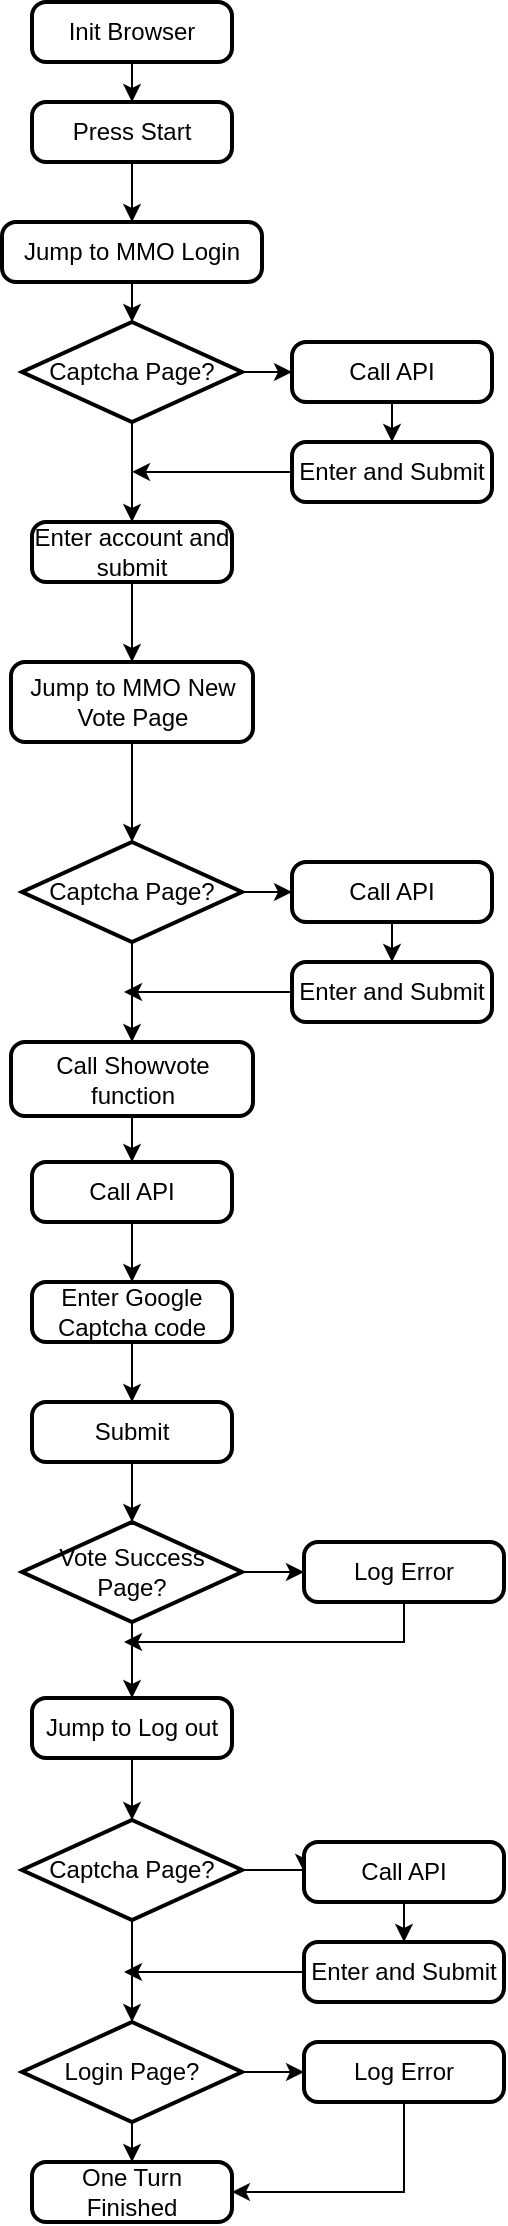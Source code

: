 <mxfile version="20.6.0" type="github">
  <diagram id="C5RBs43oDa-KdzZeNtuy" name="Page-1">
    <mxGraphModel dx="981" dy="2831" grid="1" gridSize="10" guides="1" tooltips="1" connect="1" arrows="1" fold="1" page="1" pageScale="1" pageWidth="827" pageHeight="1169" math="0" shadow="0">
      <root>
        <mxCell id="WIyWlLk6GJQsqaUBKTNV-0" />
        <mxCell id="WIyWlLk6GJQsqaUBKTNV-1" parent="WIyWlLk6GJQsqaUBKTNV-0" />
        <mxCell id="YACIBhElaQEuO_AgYYL1-11" value="" style="edgeStyle=orthogonalEdgeStyle;rounded=0;orthogonalLoop=1;jettySize=auto;html=1;" parent="WIyWlLk6GJQsqaUBKTNV-1" source="YACIBhElaQEuO_AgYYL1-0" target="YACIBhElaQEuO_AgYYL1-2" edge="1">
          <mxGeometry relative="1" as="geometry" />
        </mxCell>
        <mxCell id="YACIBhElaQEuO_AgYYL1-0" value="Init&amp;nbsp;Browser" style="rounded=1;whiteSpace=wrap;html=1;absoluteArcSize=1;arcSize=14;strokeWidth=2;" parent="WIyWlLk6GJQsqaUBKTNV-1" vertex="1">
          <mxGeometry x="184" y="-2300" width="100" height="30" as="geometry" />
        </mxCell>
        <mxCell id="YACIBhElaQEuO_AgYYL1-15" style="edgeStyle=orthogonalEdgeStyle;rounded=0;orthogonalLoop=1;jettySize=auto;html=1;exitX=0.5;exitY=1;exitDx=0;exitDy=0;entryX=0.5;entryY=0;entryDx=0;entryDy=0;entryPerimeter=0;" parent="WIyWlLk6GJQsqaUBKTNV-1" source="YACIBhElaQEuO_AgYYL1-1" target="YACIBhElaQEuO_AgYYL1-4" edge="1">
          <mxGeometry relative="1" as="geometry" />
        </mxCell>
        <mxCell id="YACIBhElaQEuO_AgYYL1-1" value="Jump&amp;nbsp;to&amp;nbsp;MMO&amp;nbsp;Login" style="rounded=1;whiteSpace=wrap;html=1;absoluteArcSize=1;arcSize=14;strokeWidth=2;" parent="WIyWlLk6GJQsqaUBKTNV-1" vertex="1">
          <mxGeometry x="169" y="-2190" width="130" height="30" as="geometry" />
        </mxCell>
        <mxCell id="YACIBhElaQEuO_AgYYL1-14" style="edgeStyle=orthogonalEdgeStyle;rounded=0;orthogonalLoop=1;jettySize=auto;html=1;exitX=0.5;exitY=1;exitDx=0;exitDy=0;entryX=0.5;entryY=0;entryDx=0;entryDy=0;" parent="WIyWlLk6GJQsqaUBKTNV-1" source="YACIBhElaQEuO_AgYYL1-2" target="YACIBhElaQEuO_AgYYL1-1" edge="1">
          <mxGeometry relative="1" as="geometry" />
        </mxCell>
        <mxCell id="YACIBhElaQEuO_AgYYL1-2" value="Press&amp;nbsp;Start" style="rounded=1;whiteSpace=wrap;html=1;absoluteArcSize=1;arcSize=14;strokeWidth=2;" parent="WIyWlLk6GJQsqaUBKTNV-1" vertex="1">
          <mxGeometry x="184" y="-2250" width="100" height="30" as="geometry" />
        </mxCell>
        <mxCell id="YACIBhElaQEuO_AgYYL1-8" style="edgeStyle=orthogonalEdgeStyle;rounded=0;orthogonalLoop=1;jettySize=auto;html=1;exitX=1;exitY=0.5;exitDx=0;exitDy=0;exitPerimeter=0;" parent="WIyWlLk6GJQsqaUBKTNV-1" source="YACIBhElaQEuO_AgYYL1-4" target="YACIBhElaQEuO_AgYYL1-5" edge="1">
          <mxGeometry relative="1" as="geometry" />
        </mxCell>
        <mxCell id="YACIBhElaQEuO_AgYYL1-9" value="" style="edgeStyle=orthogonalEdgeStyle;rounded=0;orthogonalLoop=1;jettySize=auto;html=1;" parent="WIyWlLk6GJQsqaUBKTNV-1" source="YACIBhElaQEuO_AgYYL1-4" target="YACIBhElaQEuO_AgYYL1-7" edge="1">
          <mxGeometry relative="1" as="geometry" />
        </mxCell>
        <mxCell id="YACIBhElaQEuO_AgYYL1-4" value="Captcha&amp;nbsp;Page?" style="strokeWidth=2;html=1;shape=mxgraph.flowchart.decision;whiteSpace=wrap;" parent="WIyWlLk6GJQsqaUBKTNV-1" vertex="1">
          <mxGeometry x="179" y="-2140" width="110" height="50" as="geometry" />
        </mxCell>
        <mxCell id="YACIBhElaQEuO_AgYYL1-10" value="" style="edgeStyle=orthogonalEdgeStyle;rounded=0;orthogonalLoop=1;jettySize=auto;html=1;" parent="WIyWlLk6GJQsqaUBKTNV-1" source="YACIBhElaQEuO_AgYYL1-5" target="YACIBhElaQEuO_AgYYL1-6" edge="1">
          <mxGeometry relative="1" as="geometry" />
        </mxCell>
        <mxCell id="YACIBhElaQEuO_AgYYL1-5" value="Call API" style="rounded=1;whiteSpace=wrap;html=1;absoluteArcSize=1;arcSize=14;strokeWidth=2;" parent="WIyWlLk6GJQsqaUBKTNV-1" vertex="1">
          <mxGeometry x="314" y="-2130" width="100" height="30" as="geometry" />
        </mxCell>
        <mxCell id="YACIBhElaQEuO_AgYYL1-16" style="edgeStyle=orthogonalEdgeStyle;rounded=0;orthogonalLoop=1;jettySize=auto;html=1;exitX=0;exitY=0.5;exitDx=0;exitDy=0;" parent="WIyWlLk6GJQsqaUBKTNV-1" source="YACIBhElaQEuO_AgYYL1-6" edge="1">
          <mxGeometry relative="1" as="geometry">
            <mxPoint x="234" y="-2065.069" as="targetPoint" />
          </mxGeometry>
        </mxCell>
        <mxCell id="YACIBhElaQEuO_AgYYL1-6" value="Enter and Submit" style="rounded=1;whiteSpace=wrap;html=1;absoluteArcSize=1;arcSize=14;strokeWidth=2;" parent="WIyWlLk6GJQsqaUBKTNV-1" vertex="1">
          <mxGeometry x="314" y="-2080" width="100" height="30" as="geometry" />
        </mxCell>
        <mxCell id="kg2VcP-rL61T63yrzpJs-7" style="edgeStyle=orthogonalEdgeStyle;rounded=0;orthogonalLoop=1;jettySize=auto;html=1;exitX=0.5;exitY=1;exitDx=0;exitDy=0;" edge="1" parent="WIyWlLk6GJQsqaUBKTNV-1" source="YACIBhElaQEuO_AgYYL1-7" target="kg2VcP-rL61T63yrzpJs-0">
          <mxGeometry relative="1" as="geometry" />
        </mxCell>
        <mxCell id="YACIBhElaQEuO_AgYYL1-7" value="Enter account and submit" style="rounded=1;whiteSpace=wrap;html=1;absoluteArcSize=1;arcSize=14;strokeWidth=2;" parent="WIyWlLk6GJQsqaUBKTNV-1" vertex="1">
          <mxGeometry x="184" y="-2040" width="100" height="30" as="geometry" />
        </mxCell>
        <mxCell id="kg2VcP-rL61T63yrzpJs-8" style="edgeStyle=orthogonalEdgeStyle;rounded=0;orthogonalLoop=1;jettySize=auto;html=1;exitX=0.5;exitY=1;exitDx=0;exitDy=0;" edge="1" parent="WIyWlLk6GJQsqaUBKTNV-1" source="kg2VcP-rL61T63yrzpJs-0" target="kg2VcP-rL61T63yrzpJs-1">
          <mxGeometry relative="1" as="geometry" />
        </mxCell>
        <mxCell id="kg2VcP-rL61T63yrzpJs-0" value="Jump&amp;nbsp;to&amp;nbsp;MMO&amp;nbsp;New Vote Page" style="rounded=1;whiteSpace=wrap;html=1;absoluteArcSize=1;arcSize=14;strokeWidth=2;" vertex="1" parent="WIyWlLk6GJQsqaUBKTNV-1">
          <mxGeometry x="173.5" y="-1970" width="121" height="40" as="geometry" />
        </mxCell>
        <mxCell id="kg2VcP-rL61T63yrzpJs-6" style="edgeStyle=orthogonalEdgeStyle;rounded=0;orthogonalLoop=1;jettySize=auto;html=1;exitX=1;exitY=0.5;exitDx=0;exitDy=0;exitPerimeter=0;entryX=0;entryY=0.5;entryDx=0;entryDy=0;" edge="1" parent="WIyWlLk6GJQsqaUBKTNV-1" source="kg2VcP-rL61T63yrzpJs-1" target="kg2VcP-rL61T63yrzpJs-3">
          <mxGeometry relative="1" as="geometry" />
        </mxCell>
        <mxCell id="kg2VcP-rL61T63yrzpJs-11" style="edgeStyle=orthogonalEdgeStyle;rounded=0;orthogonalLoop=1;jettySize=auto;html=1;entryX=0.5;entryY=0;entryDx=0;entryDy=0;" edge="1" parent="WIyWlLk6GJQsqaUBKTNV-1" source="kg2VcP-rL61T63yrzpJs-1" target="kg2VcP-rL61T63yrzpJs-9">
          <mxGeometry relative="1" as="geometry" />
        </mxCell>
        <mxCell id="kg2VcP-rL61T63yrzpJs-1" value="Captcha&amp;nbsp;Page?" style="strokeWidth=2;html=1;shape=mxgraph.flowchart.decision;whiteSpace=wrap;" vertex="1" parent="WIyWlLk6GJQsqaUBKTNV-1">
          <mxGeometry x="179" y="-1880" width="110" height="50" as="geometry" />
        </mxCell>
        <mxCell id="kg2VcP-rL61T63yrzpJs-2" value="" style="edgeStyle=orthogonalEdgeStyle;rounded=0;orthogonalLoop=1;jettySize=auto;html=1;" edge="1" parent="WIyWlLk6GJQsqaUBKTNV-1" source="kg2VcP-rL61T63yrzpJs-3" target="kg2VcP-rL61T63yrzpJs-4">
          <mxGeometry relative="1" as="geometry" />
        </mxCell>
        <mxCell id="kg2VcP-rL61T63yrzpJs-3" value="Call API" style="rounded=1;whiteSpace=wrap;html=1;absoluteArcSize=1;arcSize=14;strokeWidth=2;" vertex="1" parent="WIyWlLk6GJQsqaUBKTNV-1">
          <mxGeometry x="314" y="-1870" width="100" height="30" as="geometry" />
        </mxCell>
        <mxCell id="kg2VcP-rL61T63yrzpJs-12" style="edgeStyle=orthogonalEdgeStyle;rounded=0;orthogonalLoop=1;jettySize=auto;html=1;exitX=0;exitY=0.5;exitDx=0;exitDy=0;" edge="1" parent="WIyWlLk6GJQsqaUBKTNV-1" source="kg2VcP-rL61T63yrzpJs-4">
          <mxGeometry relative="1" as="geometry">
            <mxPoint x="230" y="-1805" as="targetPoint" />
          </mxGeometry>
        </mxCell>
        <mxCell id="kg2VcP-rL61T63yrzpJs-4" value="Enter and Submit" style="rounded=1;whiteSpace=wrap;html=1;absoluteArcSize=1;arcSize=14;strokeWidth=2;" vertex="1" parent="WIyWlLk6GJQsqaUBKTNV-1">
          <mxGeometry x="314" y="-1820" width="100" height="30" as="geometry" />
        </mxCell>
        <mxCell id="kg2VcP-rL61T63yrzpJs-38" style="edgeStyle=orthogonalEdgeStyle;rounded=0;orthogonalLoop=1;jettySize=auto;html=1;exitX=0.5;exitY=1;exitDx=0;exitDy=0;entryX=0.5;entryY=0;entryDx=0;entryDy=0;" edge="1" parent="WIyWlLk6GJQsqaUBKTNV-1" source="kg2VcP-rL61T63yrzpJs-9" target="kg2VcP-rL61T63yrzpJs-13">
          <mxGeometry relative="1" as="geometry" />
        </mxCell>
        <mxCell id="kg2VcP-rL61T63yrzpJs-9" value="Call Showvote function" style="rounded=1;whiteSpace=wrap;html=1;absoluteArcSize=1;arcSize=14;strokeWidth=2;" vertex="1" parent="WIyWlLk6GJQsqaUBKTNV-1">
          <mxGeometry x="173.5" y="-1780" width="121" height="37" as="geometry" />
        </mxCell>
        <mxCell id="kg2VcP-rL61T63yrzpJs-39" style="edgeStyle=orthogonalEdgeStyle;rounded=0;orthogonalLoop=1;jettySize=auto;html=1;exitX=0.5;exitY=1;exitDx=0;exitDy=0;entryX=0.5;entryY=0;entryDx=0;entryDy=0;" edge="1" parent="WIyWlLk6GJQsqaUBKTNV-1" source="kg2VcP-rL61T63yrzpJs-13" target="kg2VcP-rL61T63yrzpJs-14">
          <mxGeometry relative="1" as="geometry" />
        </mxCell>
        <mxCell id="kg2VcP-rL61T63yrzpJs-13" value="Call API" style="rounded=1;whiteSpace=wrap;html=1;absoluteArcSize=1;arcSize=14;strokeWidth=2;" vertex="1" parent="WIyWlLk6GJQsqaUBKTNV-1">
          <mxGeometry x="184" y="-1720" width="100" height="30" as="geometry" />
        </mxCell>
        <mxCell id="kg2VcP-rL61T63yrzpJs-40" style="edgeStyle=orthogonalEdgeStyle;rounded=0;orthogonalLoop=1;jettySize=auto;html=1;exitX=0.5;exitY=1;exitDx=0;exitDy=0;entryX=0.5;entryY=0;entryDx=0;entryDy=0;" edge="1" parent="WIyWlLk6GJQsqaUBKTNV-1" source="kg2VcP-rL61T63yrzpJs-14" target="kg2VcP-rL61T63yrzpJs-15">
          <mxGeometry relative="1" as="geometry" />
        </mxCell>
        <mxCell id="kg2VcP-rL61T63yrzpJs-14" value="Enter Google Captcha code" style="rounded=1;whiteSpace=wrap;html=1;absoluteArcSize=1;arcSize=14;strokeWidth=2;" vertex="1" parent="WIyWlLk6GJQsqaUBKTNV-1">
          <mxGeometry x="184" y="-1660" width="100" height="30" as="geometry" />
        </mxCell>
        <mxCell id="kg2VcP-rL61T63yrzpJs-41" style="edgeStyle=orthogonalEdgeStyle;rounded=0;orthogonalLoop=1;jettySize=auto;html=1;exitX=0.5;exitY=1;exitDx=0;exitDy=0;entryX=0.5;entryY=0;entryDx=0;entryDy=0;entryPerimeter=0;" edge="1" parent="WIyWlLk6GJQsqaUBKTNV-1" source="kg2VcP-rL61T63yrzpJs-15" target="kg2VcP-rL61T63yrzpJs-16">
          <mxGeometry relative="1" as="geometry" />
        </mxCell>
        <mxCell id="kg2VcP-rL61T63yrzpJs-15" value="Submit" style="rounded=1;whiteSpace=wrap;html=1;absoluteArcSize=1;arcSize=14;strokeWidth=2;" vertex="1" parent="WIyWlLk6GJQsqaUBKTNV-1">
          <mxGeometry x="184" y="-1600" width="100" height="30" as="geometry" />
        </mxCell>
        <mxCell id="kg2VcP-rL61T63yrzpJs-25" style="edgeStyle=orthogonalEdgeStyle;rounded=0;orthogonalLoop=1;jettySize=auto;html=1;exitX=0.5;exitY=1;exitDx=0;exitDy=0;exitPerimeter=0;entryX=0.5;entryY=0;entryDx=0;entryDy=0;" edge="1" parent="WIyWlLk6GJQsqaUBKTNV-1" source="kg2VcP-rL61T63yrzpJs-16" target="kg2VcP-rL61T63yrzpJs-18">
          <mxGeometry relative="1" as="geometry" />
        </mxCell>
        <mxCell id="kg2VcP-rL61T63yrzpJs-28" style="edgeStyle=orthogonalEdgeStyle;rounded=0;orthogonalLoop=1;jettySize=auto;html=1;exitX=1;exitY=0.5;exitDx=0;exitDy=0;exitPerimeter=0;entryX=0;entryY=0.5;entryDx=0;entryDy=0;" edge="1" parent="WIyWlLk6GJQsqaUBKTNV-1" source="kg2VcP-rL61T63yrzpJs-16" target="kg2VcP-rL61T63yrzpJs-17">
          <mxGeometry relative="1" as="geometry" />
        </mxCell>
        <mxCell id="kg2VcP-rL61T63yrzpJs-16" value="Vote Success Page?" style="strokeWidth=2;html=1;shape=mxgraph.flowchart.decision;whiteSpace=wrap;" vertex="1" parent="WIyWlLk6GJQsqaUBKTNV-1">
          <mxGeometry x="179" y="-1540" width="110" height="50" as="geometry" />
        </mxCell>
        <mxCell id="kg2VcP-rL61T63yrzpJs-45" style="rounded=0;orthogonalLoop=1;jettySize=auto;html=1;exitX=0.5;exitY=1;exitDx=0;exitDy=0;edgeStyle=elbowEdgeStyle;" edge="1" parent="WIyWlLk6GJQsqaUBKTNV-1" source="kg2VcP-rL61T63yrzpJs-17">
          <mxGeometry relative="1" as="geometry">
            <mxPoint x="230" y="-1480" as="targetPoint" />
            <Array as="points">
              <mxPoint x="370" y="-1490" />
            </Array>
          </mxGeometry>
        </mxCell>
        <mxCell id="kg2VcP-rL61T63yrzpJs-17" value="Log Error" style="rounded=1;whiteSpace=wrap;html=1;absoluteArcSize=1;arcSize=14;strokeWidth=2;" vertex="1" parent="WIyWlLk6GJQsqaUBKTNV-1">
          <mxGeometry x="320" y="-1530" width="100" height="30" as="geometry" />
        </mxCell>
        <mxCell id="kg2VcP-rL61T63yrzpJs-27" style="edgeStyle=orthogonalEdgeStyle;rounded=0;orthogonalLoop=1;jettySize=auto;html=1;exitX=0.5;exitY=1;exitDx=0;exitDy=0;entryX=0.5;entryY=0;entryDx=0;entryDy=0;entryPerimeter=0;" edge="1" parent="WIyWlLk6GJQsqaUBKTNV-1" source="kg2VcP-rL61T63yrzpJs-18" target="kg2VcP-rL61T63yrzpJs-20">
          <mxGeometry relative="1" as="geometry" />
        </mxCell>
        <mxCell id="kg2VcP-rL61T63yrzpJs-18" value="Jump to Log out" style="rounded=1;whiteSpace=wrap;html=1;absoluteArcSize=1;arcSize=14;strokeWidth=2;" vertex="1" parent="WIyWlLk6GJQsqaUBKTNV-1">
          <mxGeometry x="184" y="-1452" width="100" height="30" as="geometry" />
        </mxCell>
        <mxCell id="kg2VcP-rL61T63yrzpJs-19" style="edgeStyle=orthogonalEdgeStyle;rounded=0;orthogonalLoop=1;jettySize=auto;html=1;exitX=1;exitY=0.5;exitDx=0;exitDy=0;exitPerimeter=0;entryX=0;entryY=0.5;entryDx=0;entryDy=0;" edge="1" parent="WIyWlLk6GJQsqaUBKTNV-1" source="kg2VcP-rL61T63yrzpJs-20" target="kg2VcP-rL61T63yrzpJs-22">
          <mxGeometry relative="1" as="geometry" />
        </mxCell>
        <mxCell id="kg2VcP-rL61T63yrzpJs-34" style="edgeStyle=orthogonalEdgeStyle;rounded=0;orthogonalLoop=1;jettySize=auto;html=1;exitX=0.5;exitY=1;exitDx=0;exitDy=0;exitPerimeter=0;entryX=0.5;entryY=0;entryDx=0;entryDy=0;entryPerimeter=0;" edge="1" parent="WIyWlLk6GJQsqaUBKTNV-1" source="kg2VcP-rL61T63yrzpJs-20" target="kg2VcP-rL61T63yrzpJs-30">
          <mxGeometry relative="1" as="geometry" />
        </mxCell>
        <mxCell id="kg2VcP-rL61T63yrzpJs-20" value="Captcha&amp;nbsp;Page?" style="strokeWidth=2;html=1;shape=mxgraph.flowchart.decision;whiteSpace=wrap;" vertex="1" parent="WIyWlLk6GJQsqaUBKTNV-1">
          <mxGeometry x="179" y="-1391" width="110" height="50" as="geometry" />
        </mxCell>
        <mxCell id="kg2VcP-rL61T63yrzpJs-21" value="" style="edgeStyle=orthogonalEdgeStyle;rounded=0;orthogonalLoop=1;jettySize=auto;html=1;" edge="1" parent="WIyWlLk6GJQsqaUBKTNV-1" source="kg2VcP-rL61T63yrzpJs-22" target="kg2VcP-rL61T63yrzpJs-24">
          <mxGeometry relative="1" as="geometry" />
        </mxCell>
        <mxCell id="kg2VcP-rL61T63yrzpJs-22" value="Call API" style="rounded=1;whiteSpace=wrap;html=1;absoluteArcSize=1;arcSize=14;strokeWidth=2;" vertex="1" parent="WIyWlLk6GJQsqaUBKTNV-1">
          <mxGeometry x="320" y="-1380" width="100" height="30" as="geometry" />
        </mxCell>
        <mxCell id="kg2VcP-rL61T63yrzpJs-42" style="edgeStyle=orthogonalEdgeStyle;rounded=0;orthogonalLoop=1;jettySize=auto;html=1;exitX=0;exitY=0.5;exitDx=0;exitDy=0;" edge="1" parent="WIyWlLk6GJQsqaUBKTNV-1" source="kg2VcP-rL61T63yrzpJs-24">
          <mxGeometry relative="1" as="geometry">
            <mxPoint x="230" y="-1315" as="targetPoint" />
          </mxGeometry>
        </mxCell>
        <mxCell id="kg2VcP-rL61T63yrzpJs-24" value="Enter and Submit" style="rounded=1;whiteSpace=wrap;html=1;absoluteArcSize=1;arcSize=14;strokeWidth=2;" vertex="1" parent="WIyWlLk6GJQsqaUBKTNV-1">
          <mxGeometry x="320" y="-1330" width="100" height="30" as="geometry" />
        </mxCell>
        <mxCell id="kg2VcP-rL61T63yrzpJs-33" style="edgeStyle=orthogonalEdgeStyle;rounded=0;orthogonalLoop=1;jettySize=auto;html=1;exitX=0.5;exitY=1;exitDx=0;exitDy=0;exitPerimeter=0;entryX=0.5;entryY=0;entryDx=0;entryDy=0;" edge="1" parent="WIyWlLk6GJQsqaUBKTNV-1" source="kg2VcP-rL61T63yrzpJs-30" target="kg2VcP-rL61T63yrzpJs-31">
          <mxGeometry relative="1" as="geometry" />
        </mxCell>
        <mxCell id="kg2VcP-rL61T63yrzpJs-36" style="edgeStyle=orthogonalEdgeStyle;rounded=0;orthogonalLoop=1;jettySize=auto;html=1;exitX=1;exitY=0.5;exitDx=0;exitDy=0;exitPerimeter=0;entryX=0;entryY=0.5;entryDx=0;entryDy=0;" edge="1" parent="WIyWlLk6GJQsqaUBKTNV-1" source="kg2VcP-rL61T63yrzpJs-30" target="kg2VcP-rL61T63yrzpJs-32">
          <mxGeometry relative="1" as="geometry" />
        </mxCell>
        <mxCell id="kg2VcP-rL61T63yrzpJs-30" value="Login Page?" style="strokeWidth=2;html=1;shape=mxgraph.flowchart.decision;whiteSpace=wrap;" vertex="1" parent="WIyWlLk6GJQsqaUBKTNV-1">
          <mxGeometry x="179" y="-1290" width="110" height="50" as="geometry" />
        </mxCell>
        <mxCell id="kg2VcP-rL61T63yrzpJs-31" value="One Turn Finished" style="rounded=1;whiteSpace=wrap;html=1;absoluteArcSize=1;arcSize=14;strokeWidth=2;" vertex="1" parent="WIyWlLk6GJQsqaUBKTNV-1">
          <mxGeometry x="184" y="-1220" width="100" height="30" as="geometry" />
        </mxCell>
        <mxCell id="kg2VcP-rL61T63yrzpJs-37" style="edgeStyle=orthogonalEdgeStyle;rounded=0;orthogonalLoop=1;jettySize=auto;html=1;exitX=0.5;exitY=1;exitDx=0;exitDy=0;entryX=1;entryY=0.5;entryDx=0;entryDy=0;" edge="1" parent="WIyWlLk6GJQsqaUBKTNV-1" source="kg2VcP-rL61T63yrzpJs-32" target="kg2VcP-rL61T63yrzpJs-31">
          <mxGeometry relative="1" as="geometry" />
        </mxCell>
        <mxCell id="kg2VcP-rL61T63yrzpJs-32" value="Log Error" style="rounded=1;whiteSpace=wrap;html=1;absoluteArcSize=1;arcSize=14;strokeWidth=2;" vertex="1" parent="WIyWlLk6GJQsqaUBKTNV-1">
          <mxGeometry x="320" y="-1280" width="100" height="30" as="geometry" />
        </mxCell>
      </root>
    </mxGraphModel>
  </diagram>
</mxfile>
